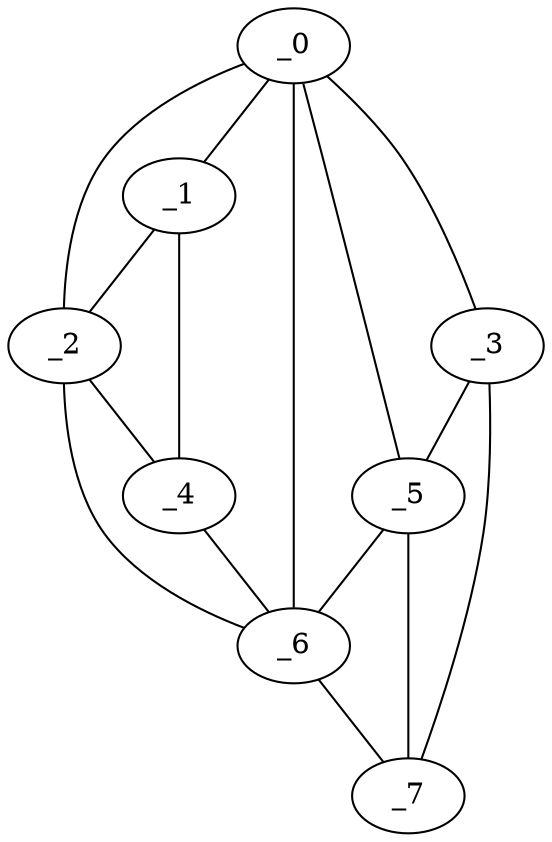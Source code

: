 graph "obj80__265.gxl" {
	_0	 [x=38,
		y=43];
	_1	 [x=40,
		y=27];
	_0 -- _1	 [valence=1];
	_2	 [x=41,
		y=34];
	_0 -- _2	 [valence=2];
	_3	 [x=44,
		y=124];
	_0 -- _3	 [valence=1];
	_5	 [x=91,
		y=64];
	_0 -- _5	 [valence=1];
	_6	 [x=95,
		y=41];
	_0 -- _6	 [valence=1];
	_1 -- _2	 [valence=2];
	_4	 [x=76,
		y=4];
	_1 -- _4	 [valence=1];
	_2 -- _4	 [valence=2];
	_2 -- _6	 [valence=2];
	_3 -- _5	 [valence=2];
	_7	 [x=97,
		y=121];
	_3 -- _7	 [valence=1];
	_4 -- _6	 [valence=1];
	_5 -- _6	 [valence=2];
	_5 -- _7	 [valence=1];
	_6 -- _7	 [valence=1];
}
